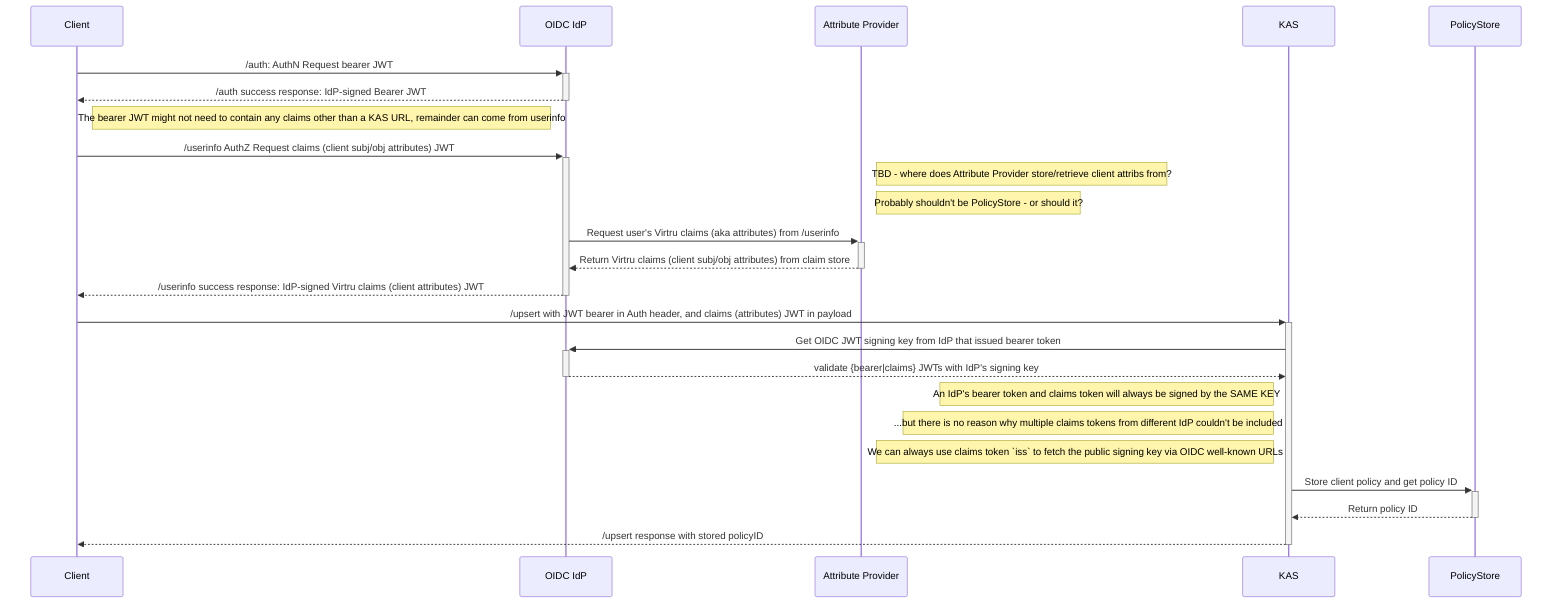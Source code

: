 sequenceDiagram

    participant Client
    participant IdP as OIDC IdP
    participant Attribute Provider
    participant KAS
    participant PolicyStore



        Client->>+IdP: /auth: AuthN Request bearer JWT
        IdP-->>-Client: /auth success response: IdP-signed Bearer JWT
        Note right of Client: The bearer JWT might not need to contain any claims other than a KAS URL, remainder can come from userinfo

        Client->>+IdP: /userinfo AuthZ Request claims (client subj/obj attributes) JWT
        Note right of Attribute Provider: TBD - where does Attribute Provider store/retrieve client attribs from?
        Note right of Attribute Provider: Probably shouldn't be PolicyStore - or should it?
        IdP->>+Attribute Provider: Request user's Virtru claims (aka attributes) from /userinfo

        Attribute Provider-->>-IdP: Return Virtru claims (client subj/obj attributes) from claim store
        IdP-->>-Client: /userinfo success response: IdP-signed Virtru claims (client attributes) JWT

        Client->>+KAS: /upsert with JWT bearer in Auth header, and claims (attributes) JWT in payload
        KAS->>+IdP: Get OIDC JWT signing key from IdP that issued bearer token
        IdP-->>-KAS: validate {bearer|claims} JWTs with IdP's signing key
        Note left of KAS: An IdP's bearer token and claims token will always be signed by the SAME KEY
        Note left of KAS: ...but there is no reason why multiple claims tokens from different IdP couldn't be included
        Note left of KAS: We can always use claims token `iss` to fetch the public signing key via OIDC well-known URLs
        KAS->>+PolicyStore: Store client policy and get policy ID
        PolicyStore-->>-KAS: Return policy ID

        KAS-->>-Client: /upsert response with stored policyID